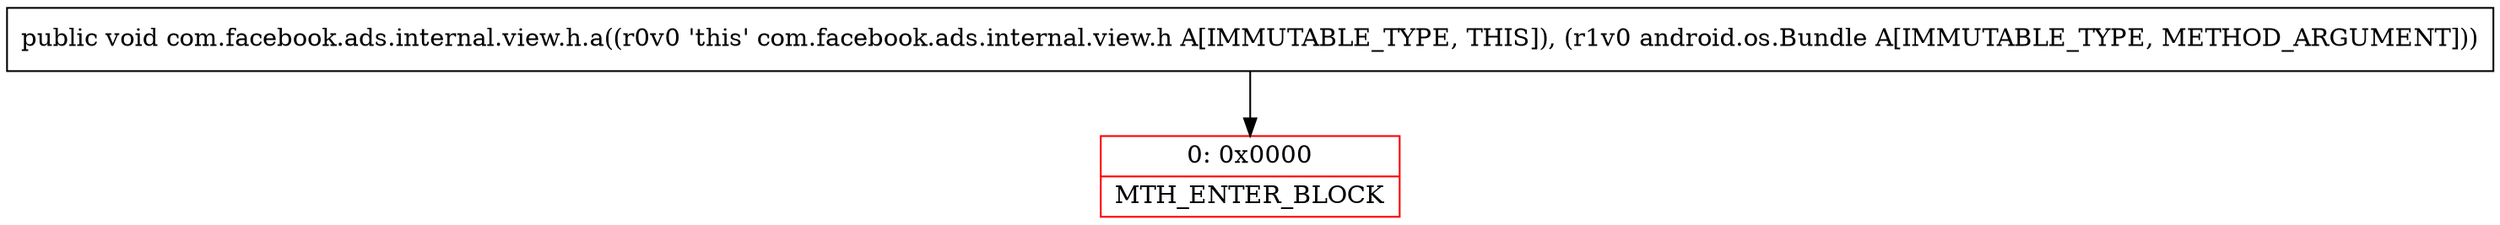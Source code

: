 digraph "CFG forcom.facebook.ads.internal.view.h.a(Landroid\/os\/Bundle;)V" {
subgraph cluster_Region_371856823 {
label = "R(0)";
node [shape=record,color=blue];
}
Node_0 [shape=record,color=red,label="{0\:\ 0x0000|MTH_ENTER_BLOCK\l}"];
MethodNode[shape=record,label="{public void com.facebook.ads.internal.view.h.a((r0v0 'this' com.facebook.ads.internal.view.h A[IMMUTABLE_TYPE, THIS]), (r1v0 android.os.Bundle A[IMMUTABLE_TYPE, METHOD_ARGUMENT])) }"];
MethodNode -> Node_0;
}

